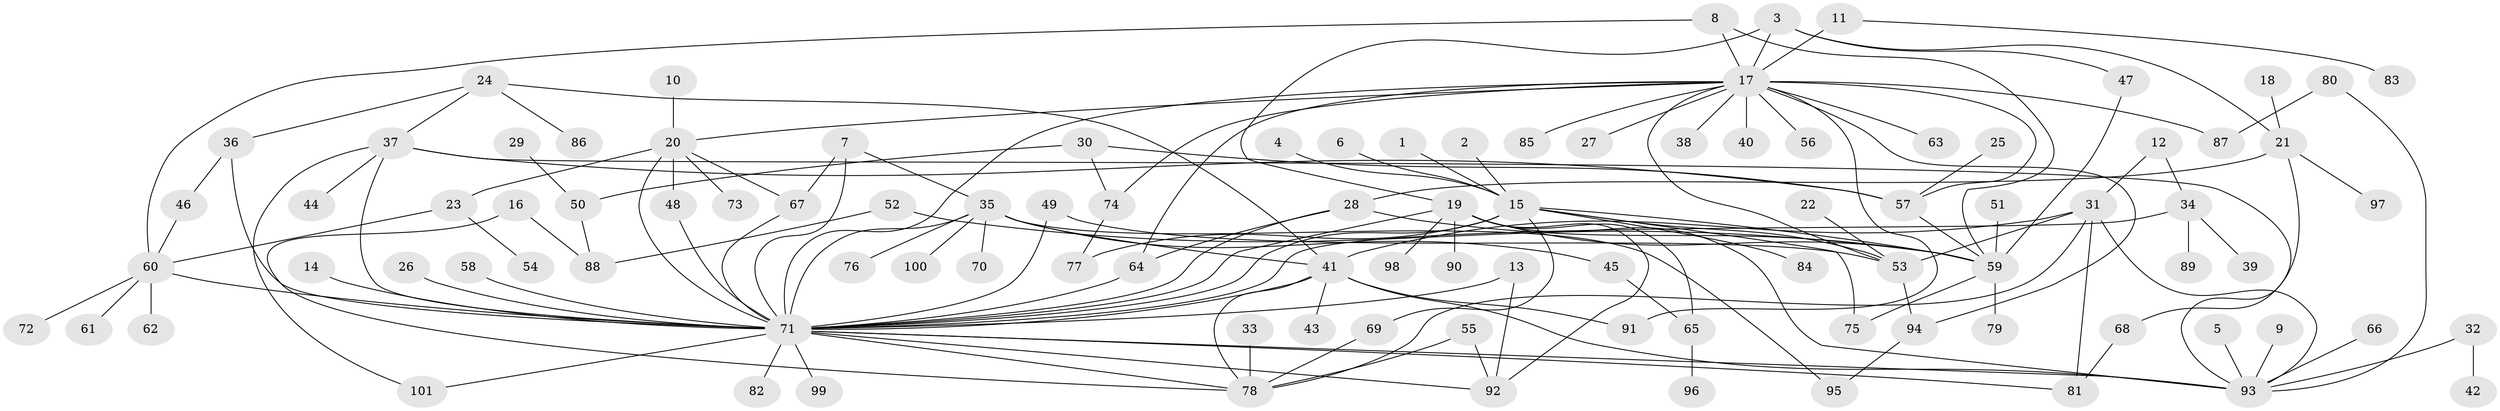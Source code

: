 // original degree distribution, {33: 0.0070921985815602835, 11: 0.014184397163120567, 12: 0.0070921985815602835, 5: 0.014184397163120567, 17: 0.0070921985815602835, 3: 0.1276595744680851, 1: 0.48936170212765956, 4: 0.07092198581560284, 7: 0.014184397163120567, 2: 0.19148936170212766, 10: 0.014184397163120567, 8: 0.028368794326241134, 9: 0.0070921985815602835, 6: 0.0070921985815602835}
// Generated by graph-tools (version 1.1) at 2025/36/03/04/25 23:36:53]
// undirected, 101 vertices, 148 edges
graph export_dot {
  node [color=gray90,style=filled];
  1;
  2;
  3;
  4;
  5;
  6;
  7;
  8;
  9;
  10;
  11;
  12;
  13;
  14;
  15;
  16;
  17;
  18;
  19;
  20;
  21;
  22;
  23;
  24;
  25;
  26;
  27;
  28;
  29;
  30;
  31;
  32;
  33;
  34;
  35;
  36;
  37;
  38;
  39;
  40;
  41;
  42;
  43;
  44;
  45;
  46;
  47;
  48;
  49;
  50;
  51;
  52;
  53;
  54;
  55;
  56;
  57;
  58;
  59;
  60;
  61;
  62;
  63;
  64;
  65;
  66;
  67;
  68;
  69;
  70;
  71;
  72;
  73;
  74;
  75;
  76;
  77;
  78;
  79;
  80;
  81;
  82;
  83;
  84;
  85;
  86;
  87;
  88;
  89;
  90;
  91;
  92;
  93;
  94;
  95;
  96;
  97;
  98;
  99;
  100;
  101;
  1 -- 15 [weight=1.0];
  2 -- 15 [weight=1.0];
  3 -- 17 [weight=1.0];
  3 -- 19 [weight=1.0];
  3 -- 21 [weight=1.0];
  3 -- 47 [weight=1.0];
  4 -- 15 [weight=1.0];
  5 -- 93 [weight=1.0];
  6 -- 15 [weight=1.0];
  7 -- 35 [weight=1.0];
  7 -- 67 [weight=1.0];
  7 -- 71 [weight=1.0];
  8 -- 17 [weight=1.0];
  8 -- 59 [weight=1.0];
  8 -- 60 [weight=1.0];
  9 -- 93 [weight=1.0];
  10 -- 20 [weight=1.0];
  11 -- 17 [weight=2.0];
  11 -- 83 [weight=1.0];
  12 -- 31 [weight=1.0];
  12 -- 34 [weight=1.0];
  13 -- 71 [weight=1.0];
  13 -- 92 [weight=1.0];
  14 -- 71 [weight=1.0];
  15 -- 53 [weight=1.0];
  15 -- 59 [weight=1.0];
  15 -- 69 [weight=1.0];
  15 -- 71 [weight=1.0];
  15 -- 75 [weight=1.0];
  15 -- 77 [weight=1.0];
  15 -- 84 [weight=1.0];
  16 -- 78 [weight=1.0];
  16 -- 88 [weight=1.0];
  17 -- 20 [weight=1.0];
  17 -- 27 [weight=1.0];
  17 -- 38 [weight=1.0];
  17 -- 40 [weight=1.0];
  17 -- 53 [weight=1.0];
  17 -- 56 [weight=1.0];
  17 -- 57 [weight=1.0];
  17 -- 63 [weight=1.0];
  17 -- 64 [weight=1.0];
  17 -- 71 [weight=1.0];
  17 -- 74 [weight=1.0];
  17 -- 85 [weight=1.0];
  17 -- 87 [weight=1.0];
  17 -- 91 [weight=1.0];
  17 -- 94 [weight=1.0];
  18 -- 21 [weight=1.0];
  19 -- 59 [weight=1.0];
  19 -- 65 [weight=1.0];
  19 -- 71 [weight=1.0];
  19 -- 90 [weight=1.0];
  19 -- 92 [weight=1.0];
  19 -- 93 [weight=1.0];
  19 -- 98 [weight=1.0];
  20 -- 23 [weight=1.0];
  20 -- 48 [weight=1.0];
  20 -- 67 [weight=1.0];
  20 -- 71 [weight=2.0];
  20 -- 73 [weight=1.0];
  21 -- 28 [weight=1.0];
  21 -- 68 [weight=1.0];
  21 -- 97 [weight=1.0];
  22 -- 53 [weight=1.0];
  23 -- 54 [weight=1.0];
  23 -- 60 [weight=1.0];
  24 -- 36 [weight=1.0];
  24 -- 37 [weight=1.0];
  24 -- 41 [weight=1.0];
  24 -- 86 [weight=1.0];
  25 -- 57 [weight=1.0];
  26 -- 71 [weight=1.0];
  28 -- 59 [weight=1.0];
  28 -- 64 [weight=1.0];
  28 -- 71 [weight=1.0];
  29 -- 50 [weight=1.0];
  30 -- 50 [weight=1.0];
  30 -- 57 [weight=1.0];
  30 -- 74 [weight=1.0];
  31 -- 41 [weight=1.0];
  31 -- 53 [weight=1.0];
  31 -- 78 [weight=1.0];
  31 -- 81 [weight=1.0];
  31 -- 93 [weight=1.0];
  32 -- 42 [weight=1.0];
  32 -- 93 [weight=1.0];
  33 -- 78 [weight=1.0];
  34 -- 39 [weight=1.0];
  34 -- 71 [weight=1.0];
  34 -- 89 [weight=1.0];
  35 -- 41 [weight=1.0];
  35 -- 45 [weight=1.0];
  35 -- 70 [weight=1.0];
  35 -- 71 [weight=1.0];
  35 -- 76 [weight=1.0];
  35 -- 95 [weight=1.0];
  35 -- 100 [weight=1.0];
  36 -- 46 [weight=1.0];
  36 -- 71 [weight=1.0];
  37 -- 44 [weight=1.0];
  37 -- 57 [weight=1.0];
  37 -- 71 [weight=1.0];
  37 -- 93 [weight=1.0];
  37 -- 101 [weight=1.0];
  41 -- 43 [weight=1.0];
  41 -- 71 [weight=2.0];
  41 -- 78 [weight=1.0];
  41 -- 91 [weight=1.0];
  41 -- 93 [weight=1.0];
  45 -- 65 [weight=1.0];
  46 -- 60 [weight=1.0];
  47 -- 59 [weight=1.0];
  48 -- 71 [weight=1.0];
  49 -- 53 [weight=1.0];
  49 -- 71 [weight=1.0];
  50 -- 88 [weight=1.0];
  51 -- 59 [weight=1.0];
  52 -- 59 [weight=1.0];
  52 -- 88 [weight=1.0];
  53 -- 94 [weight=1.0];
  55 -- 78 [weight=1.0];
  55 -- 92 [weight=1.0];
  57 -- 59 [weight=1.0];
  58 -- 71 [weight=1.0];
  59 -- 75 [weight=1.0];
  59 -- 79 [weight=1.0];
  60 -- 61 [weight=1.0];
  60 -- 62 [weight=1.0];
  60 -- 71 [weight=2.0];
  60 -- 72 [weight=1.0];
  64 -- 71 [weight=1.0];
  65 -- 96 [weight=1.0];
  66 -- 93 [weight=1.0];
  67 -- 71 [weight=1.0];
  68 -- 81 [weight=1.0];
  69 -- 78 [weight=1.0];
  71 -- 78 [weight=1.0];
  71 -- 81 [weight=1.0];
  71 -- 82 [weight=1.0];
  71 -- 92 [weight=1.0];
  71 -- 93 [weight=1.0];
  71 -- 99 [weight=1.0];
  71 -- 101 [weight=1.0];
  74 -- 77 [weight=1.0];
  80 -- 87 [weight=1.0];
  80 -- 93 [weight=1.0];
  94 -- 95 [weight=1.0];
}
